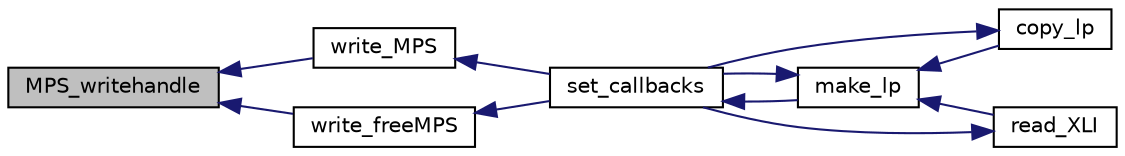 digraph "MPS_writehandle"
{
  edge [fontname="Helvetica",fontsize="10",labelfontname="Helvetica",labelfontsize="10"];
  node [fontname="Helvetica",fontsize="10",shape=record];
  rankdir="LR";
  Node113 [label="MPS_writehandle",height=0.2,width=0.4,color="black", fillcolor="grey75", style="filled", fontcolor="black"];
  Node113 -> Node114 [dir="back",color="midnightblue",fontsize="10",style="solid",fontname="Helvetica"];
  Node114 [label="write_MPS",height=0.2,width=0.4,color="black", fillcolor="white", style="filled",URL="$df/df7/lp__lib_8h.html#a92c4b9e75bc5a72c1bdb28e01378b24f"];
  Node114 -> Node115 [dir="back",color="midnightblue",fontsize="10",style="solid",fontname="Helvetica"];
  Node115 [label="set_callbacks",height=0.2,width=0.4,color="black", fillcolor="white", style="filled",URL="$df/df7/lp__lib_8h.html#a929e8acb9704f61e16927c915c15cd07"];
  Node115 -> Node116 [dir="back",color="midnightblue",fontsize="10",style="solid",fontname="Helvetica"];
  Node116 [label="make_lp",height=0.2,width=0.4,color="black", fillcolor="white", style="filled",URL="$df/df7/lp__lib_8h.html#a68a0333d84dd944f67e2a0ec72e346a9"];
  Node116 -> Node117 [dir="back",color="midnightblue",fontsize="10",style="solid",fontname="Helvetica"];
  Node117 [label="copy_lp",height=0.2,width=0.4,color="black", fillcolor="white", style="filled",URL="$df/df7/lp__lib_8h.html#aca83ecdbc200b414db491306f3070ae9"];
  Node117 -> Node115 [dir="back",color="midnightblue",fontsize="10",style="solid",fontname="Helvetica"];
  Node116 -> Node115 [dir="back",color="midnightblue",fontsize="10",style="solid",fontname="Helvetica"];
  Node116 -> Node118 [dir="back",color="midnightblue",fontsize="10",style="solid",fontname="Helvetica"];
  Node118 [label="read_XLI",height=0.2,width=0.4,color="black", fillcolor="white", style="filled",URL="$df/df7/lp__lib_8h.html#a351dd803960ab0dae2b39f2c65d3a58d"];
  Node118 -> Node115 [dir="back",color="midnightblue",fontsize="10",style="solid",fontname="Helvetica"];
  Node113 -> Node119 [dir="back",color="midnightblue",fontsize="10",style="solid",fontname="Helvetica"];
  Node119 [label="write_freeMPS",height=0.2,width=0.4,color="black", fillcolor="white", style="filled",URL="$df/df7/lp__lib_8h.html#a18cc1bdf47a0a2907e7bbc42334e49f5"];
  Node119 -> Node115 [dir="back",color="midnightblue",fontsize="10",style="solid",fontname="Helvetica"];
}
